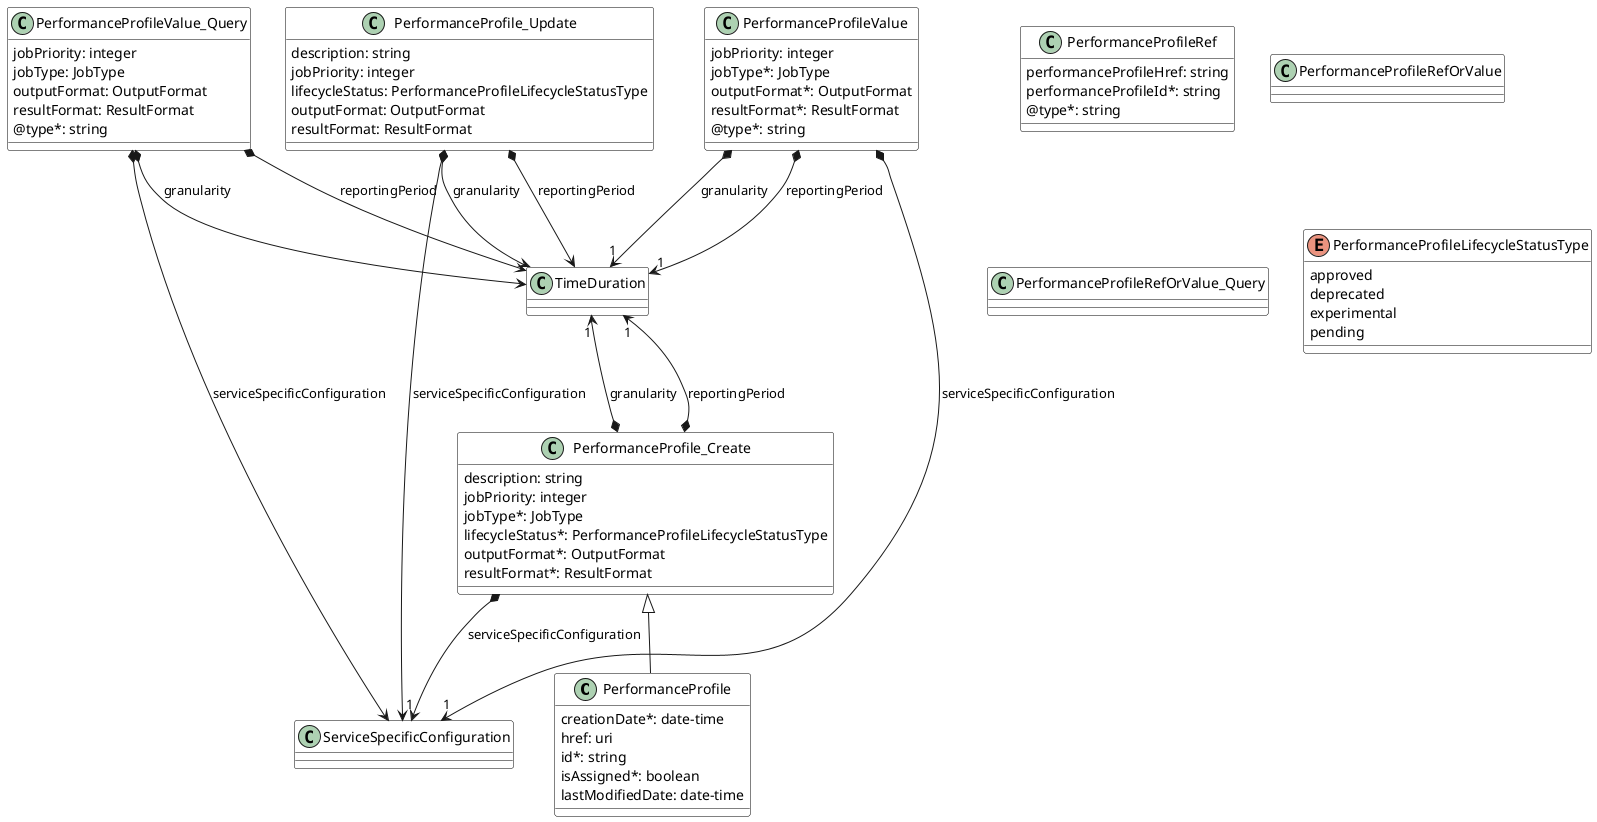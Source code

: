 @startuml performanceMonitoringDataModelPart3
skinparam {
    ClassBackgroundColor White
    ClassBorderColor Black
}

class PerformanceProfile {

    creationDate*: date-time
    href: uri
    id*: string
    isAssigned*: boolean
    lastModifiedDate: date-time
}
PerformanceProfile_Create <|-- PerformanceProfile

class PerformanceProfileRef {

    performanceProfileHref: string
    performanceProfileId*: string
    @type*: string
}



class PerformanceProfileRefOrValue {

}



class PerformanceProfileRefOrValue_Query {

}



class PerformanceProfileValue {

    jobPriority: integer
    jobType*: JobType
    outputFormat*: OutputFormat
    resultFormat*: ResultFormat
    @type*: string
}

PerformanceProfileValue *-->"1" TimeDuration : granularity
PerformanceProfileValue *-->"1" TimeDuration : reportingPeriod
PerformanceProfileValue *-->"1" ServiceSpecificConfiguration : serviceSpecificConfiguration




class PerformanceProfileValue_Query {

    jobPriority: integer
    jobType: JobType
    outputFormat: OutputFormat
    resultFormat: ResultFormat
    @type*: string
}

PerformanceProfileValue_Query *--> TimeDuration : granularity
PerformanceProfileValue_Query *--> TimeDuration : reportingPeriod
PerformanceProfileValue_Query *--> ServiceSpecificConfiguration : serviceSpecificConfiguration


class PerformanceProfile_Create {

    description: string
    jobPriority: integer
    jobType*: JobType
    lifecycleStatus*: PerformanceProfileLifecycleStatusType
    outputFormat*: OutputFormat
    resultFormat*: ResultFormat
}

PerformanceProfile_Create *-->"1" TimeDuration : granularity
PerformanceProfile_Create *-u->"1" TimeDuration : reportingPeriod
PerformanceProfile_Create *-->"1" ServiceSpecificConfiguration : serviceSpecificConfiguration


class PerformanceProfile_Update {

    description: string
    jobPriority: integer
    lifecycleStatus: PerformanceProfileLifecycleStatusType
    outputFormat: OutputFormat
    resultFormat: ResultFormat
}

PerformanceProfile_Update *--> TimeDuration : granularity
PerformanceProfile_Update *--> TimeDuration : reportingPeriod
PerformanceProfile_Update *--> ServiceSpecificConfiguration : serviceSpecificConfiguration

enum PerformanceProfileLifecycleStatusType {

    approved
    deprecated
    experimental
    pending
}



@enduml